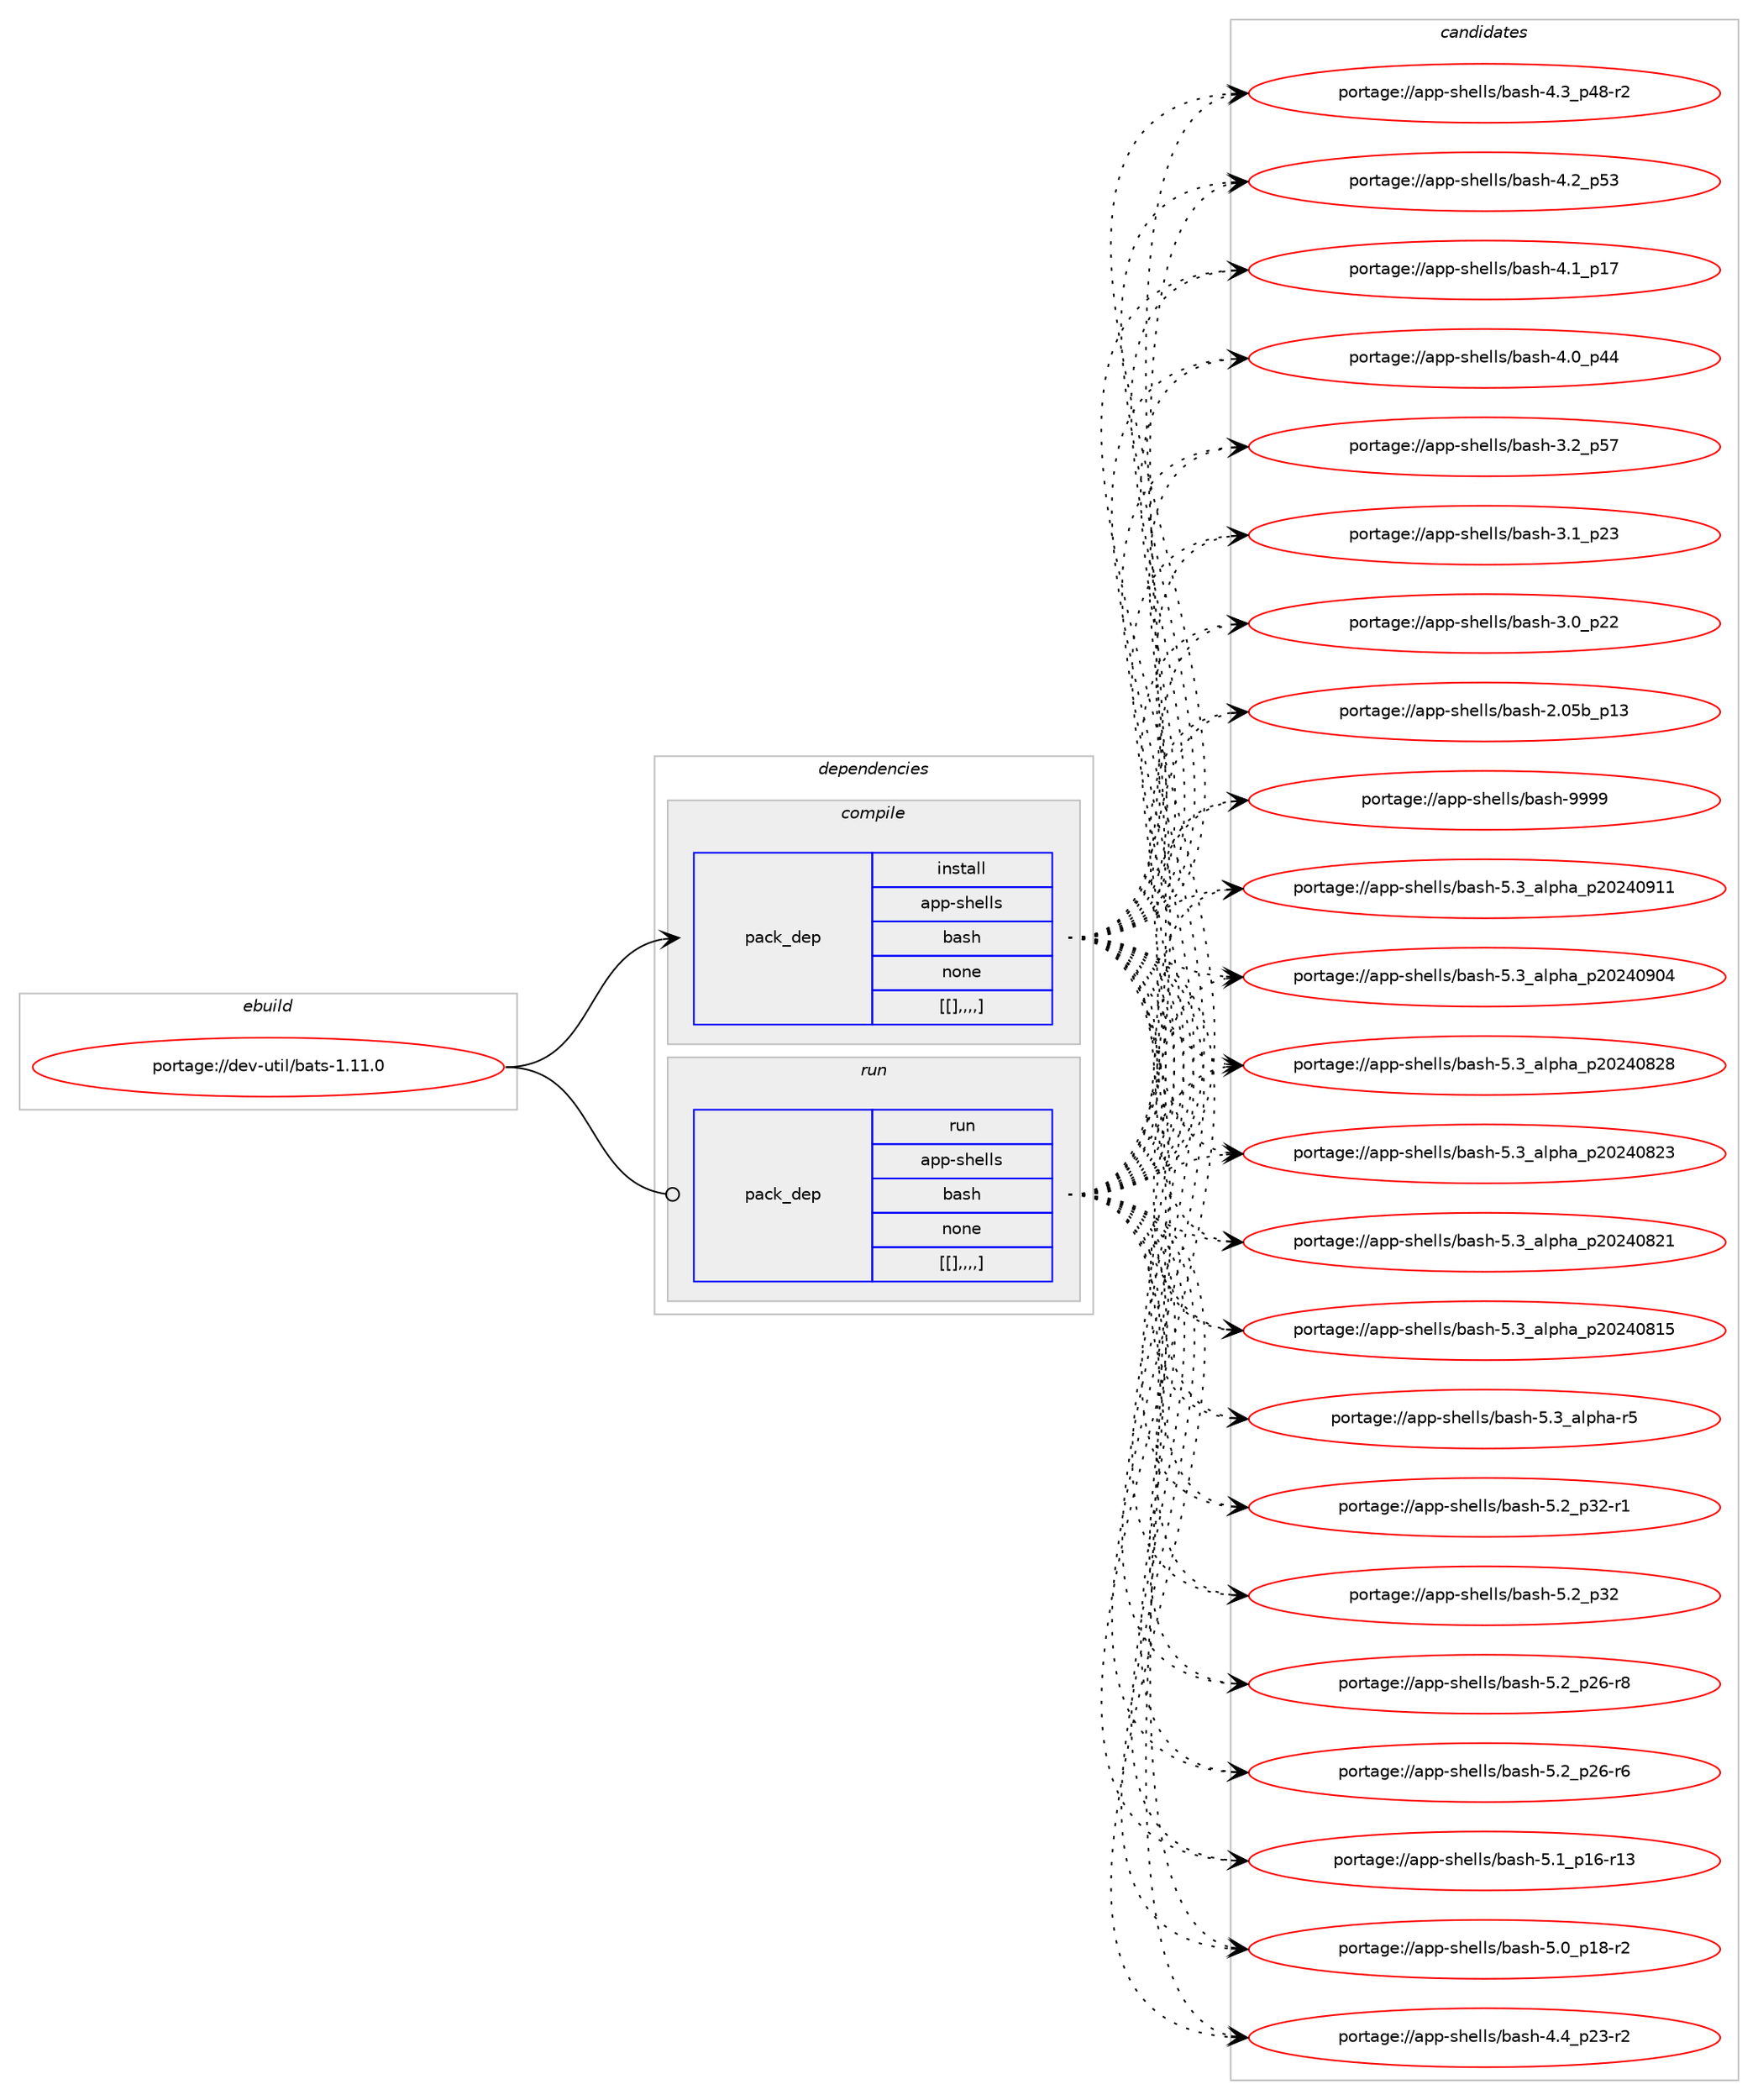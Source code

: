 digraph prolog {

# *************
# Graph options
# *************

newrank=true;
concentrate=true;
compound=true;
graph [rankdir=LR,fontname=Helvetica,fontsize=10,ranksep=1.5];#, ranksep=2.5, nodesep=0.2];
edge  [arrowhead=vee];
node  [fontname=Helvetica,fontsize=10];

# **********
# The ebuild
# **********

subgraph cluster_leftcol {
color=gray;
label=<<i>ebuild</i>>;
id [label="portage://dev-util/bats-1.11.0", color=red, width=4, href="../dev-util/bats-1.11.0.svg"];
}

# ****************
# The dependencies
# ****************

subgraph cluster_midcol {
color=gray;
label=<<i>dependencies</i>>;
subgraph cluster_compile {
fillcolor="#eeeeee";
style=filled;
label=<<i>compile</i>>;
subgraph pack152032 {
dependency214409 [label=<<TABLE BORDER="0" CELLBORDER="1" CELLSPACING="0" CELLPADDING="4" WIDTH="220"><TR><TD ROWSPAN="6" CELLPADDING="30">pack_dep</TD></TR><TR><TD WIDTH="110">install</TD></TR><TR><TD>app-shells</TD></TR><TR><TD>bash</TD></TR><TR><TD>none</TD></TR><TR><TD>[[],,,,]</TD></TR></TABLE>>, shape=none, color=blue];
}
id:e -> dependency214409:w [weight=20,style="solid",arrowhead="vee"];
}
subgraph cluster_compileandrun {
fillcolor="#eeeeee";
style=filled;
label=<<i>compile and run</i>>;
}
subgraph cluster_run {
fillcolor="#eeeeee";
style=filled;
label=<<i>run</i>>;
subgraph pack152033 {
dependency214410 [label=<<TABLE BORDER="0" CELLBORDER="1" CELLSPACING="0" CELLPADDING="4" WIDTH="220"><TR><TD ROWSPAN="6" CELLPADDING="30">pack_dep</TD></TR><TR><TD WIDTH="110">run</TD></TR><TR><TD>app-shells</TD></TR><TR><TD>bash</TD></TR><TR><TD>none</TD></TR><TR><TD>[[],,,,]</TD></TR></TABLE>>, shape=none, color=blue];
}
id:e -> dependency214410:w [weight=20,style="solid",arrowhead="odot"];
}
}

# **************
# The candidates
# **************

subgraph cluster_choices {
rank=same;
color=gray;
label=<<i>candidates</i>>;

subgraph choice152032 {
color=black;
nodesep=1;
choice97112112451151041011081081154798971151044557575757 [label="portage://app-shells/bash-9999", color=red, width=4,href="../app-shells/bash-9999.svg"];
choice971121124511510410110810811547989711510445534651959710811210497951125048505248574949 [label="portage://app-shells/bash-5.3_alpha_p20240911", color=red, width=4,href="../app-shells/bash-5.3_alpha_p20240911.svg"];
choice971121124511510410110810811547989711510445534651959710811210497951125048505248574852 [label="portage://app-shells/bash-5.3_alpha_p20240904", color=red, width=4,href="../app-shells/bash-5.3_alpha_p20240904.svg"];
choice971121124511510410110810811547989711510445534651959710811210497951125048505248565056 [label="portage://app-shells/bash-5.3_alpha_p20240828", color=red, width=4,href="../app-shells/bash-5.3_alpha_p20240828.svg"];
choice971121124511510410110810811547989711510445534651959710811210497951125048505248565051 [label="portage://app-shells/bash-5.3_alpha_p20240823", color=red, width=4,href="../app-shells/bash-5.3_alpha_p20240823.svg"];
choice971121124511510410110810811547989711510445534651959710811210497951125048505248565049 [label="portage://app-shells/bash-5.3_alpha_p20240821", color=red, width=4,href="../app-shells/bash-5.3_alpha_p20240821.svg"];
choice971121124511510410110810811547989711510445534651959710811210497951125048505248564953 [label="portage://app-shells/bash-5.3_alpha_p20240815", color=red, width=4,href="../app-shells/bash-5.3_alpha_p20240815.svg"];
choice9711211245115104101108108115479897115104455346519597108112104974511453 [label="portage://app-shells/bash-5.3_alpha-r5", color=red, width=4,href="../app-shells/bash-5.3_alpha-r5.svg"];
choice9711211245115104101108108115479897115104455346509511251504511449 [label="portage://app-shells/bash-5.2_p32-r1", color=red, width=4,href="../app-shells/bash-5.2_p32-r1.svg"];
choice971121124511510410110810811547989711510445534650951125150 [label="portage://app-shells/bash-5.2_p32", color=red, width=4,href="../app-shells/bash-5.2_p32.svg"];
choice9711211245115104101108108115479897115104455346509511250544511456 [label="portage://app-shells/bash-5.2_p26-r8", color=red, width=4,href="../app-shells/bash-5.2_p26-r8.svg"];
choice9711211245115104101108108115479897115104455346509511250544511454 [label="portage://app-shells/bash-5.2_p26-r6", color=red, width=4,href="../app-shells/bash-5.2_p26-r6.svg"];
choice971121124511510410110810811547989711510445534649951124954451144951 [label="portage://app-shells/bash-5.1_p16-r13", color=red, width=4,href="../app-shells/bash-5.1_p16-r13.svg"];
choice9711211245115104101108108115479897115104455346489511249564511450 [label="portage://app-shells/bash-5.0_p18-r2", color=red, width=4,href="../app-shells/bash-5.0_p18-r2.svg"];
choice9711211245115104101108108115479897115104455246529511250514511450 [label="portage://app-shells/bash-4.4_p23-r2", color=red, width=4,href="../app-shells/bash-4.4_p23-r2.svg"];
choice9711211245115104101108108115479897115104455246519511252564511450 [label="portage://app-shells/bash-4.3_p48-r2", color=red, width=4,href="../app-shells/bash-4.3_p48-r2.svg"];
choice971121124511510410110810811547989711510445524650951125351 [label="portage://app-shells/bash-4.2_p53", color=red, width=4,href="../app-shells/bash-4.2_p53.svg"];
choice971121124511510410110810811547989711510445524649951124955 [label="portage://app-shells/bash-4.1_p17", color=red, width=4,href="../app-shells/bash-4.1_p17.svg"];
choice971121124511510410110810811547989711510445524648951125252 [label="portage://app-shells/bash-4.0_p44", color=red, width=4,href="../app-shells/bash-4.0_p44.svg"];
choice971121124511510410110810811547989711510445514650951125355 [label="portage://app-shells/bash-3.2_p57", color=red, width=4,href="../app-shells/bash-3.2_p57.svg"];
choice971121124511510410110810811547989711510445514649951125051 [label="portage://app-shells/bash-3.1_p23", color=red, width=4,href="../app-shells/bash-3.1_p23.svg"];
choice971121124511510410110810811547989711510445514648951125050 [label="portage://app-shells/bash-3.0_p22", color=red, width=4,href="../app-shells/bash-3.0_p22.svg"];
choice9711211245115104101108108115479897115104455046485398951124951 [label="portage://app-shells/bash-2.05b_p13", color=red, width=4,href="../app-shells/bash-2.05b_p13.svg"];
dependency214409:e -> choice97112112451151041011081081154798971151044557575757:w [style=dotted,weight="100"];
dependency214409:e -> choice971121124511510410110810811547989711510445534651959710811210497951125048505248574949:w [style=dotted,weight="100"];
dependency214409:e -> choice971121124511510410110810811547989711510445534651959710811210497951125048505248574852:w [style=dotted,weight="100"];
dependency214409:e -> choice971121124511510410110810811547989711510445534651959710811210497951125048505248565056:w [style=dotted,weight="100"];
dependency214409:e -> choice971121124511510410110810811547989711510445534651959710811210497951125048505248565051:w [style=dotted,weight="100"];
dependency214409:e -> choice971121124511510410110810811547989711510445534651959710811210497951125048505248565049:w [style=dotted,weight="100"];
dependency214409:e -> choice971121124511510410110810811547989711510445534651959710811210497951125048505248564953:w [style=dotted,weight="100"];
dependency214409:e -> choice9711211245115104101108108115479897115104455346519597108112104974511453:w [style=dotted,weight="100"];
dependency214409:e -> choice9711211245115104101108108115479897115104455346509511251504511449:w [style=dotted,weight="100"];
dependency214409:e -> choice971121124511510410110810811547989711510445534650951125150:w [style=dotted,weight="100"];
dependency214409:e -> choice9711211245115104101108108115479897115104455346509511250544511456:w [style=dotted,weight="100"];
dependency214409:e -> choice9711211245115104101108108115479897115104455346509511250544511454:w [style=dotted,weight="100"];
dependency214409:e -> choice971121124511510410110810811547989711510445534649951124954451144951:w [style=dotted,weight="100"];
dependency214409:e -> choice9711211245115104101108108115479897115104455346489511249564511450:w [style=dotted,weight="100"];
dependency214409:e -> choice9711211245115104101108108115479897115104455246529511250514511450:w [style=dotted,weight="100"];
dependency214409:e -> choice9711211245115104101108108115479897115104455246519511252564511450:w [style=dotted,weight="100"];
dependency214409:e -> choice971121124511510410110810811547989711510445524650951125351:w [style=dotted,weight="100"];
dependency214409:e -> choice971121124511510410110810811547989711510445524649951124955:w [style=dotted,weight="100"];
dependency214409:e -> choice971121124511510410110810811547989711510445524648951125252:w [style=dotted,weight="100"];
dependency214409:e -> choice971121124511510410110810811547989711510445514650951125355:w [style=dotted,weight="100"];
dependency214409:e -> choice971121124511510410110810811547989711510445514649951125051:w [style=dotted,weight="100"];
dependency214409:e -> choice971121124511510410110810811547989711510445514648951125050:w [style=dotted,weight="100"];
dependency214409:e -> choice9711211245115104101108108115479897115104455046485398951124951:w [style=dotted,weight="100"];
}
subgraph choice152033 {
color=black;
nodesep=1;
choice97112112451151041011081081154798971151044557575757 [label="portage://app-shells/bash-9999", color=red, width=4,href="../app-shells/bash-9999.svg"];
choice971121124511510410110810811547989711510445534651959710811210497951125048505248574949 [label="portage://app-shells/bash-5.3_alpha_p20240911", color=red, width=4,href="../app-shells/bash-5.3_alpha_p20240911.svg"];
choice971121124511510410110810811547989711510445534651959710811210497951125048505248574852 [label="portage://app-shells/bash-5.3_alpha_p20240904", color=red, width=4,href="../app-shells/bash-5.3_alpha_p20240904.svg"];
choice971121124511510410110810811547989711510445534651959710811210497951125048505248565056 [label="portage://app-shells/bash-5.3_alpha_p20240828", color=red, width=4,href="../app-shells/bash-5.3_alpha_p20240828.svg"];
choice971121124511510410110810811547989711510445534651959710811210497951125048505248565051 [label="portage://app-shells/bash-5.3_alpha_p20240823", color=red, width=4,href="../app-shells/bash-5.3_alpha_p20240823.svg"];
choice971121124511510410110810811547989711510445534651959710811210497951125048505248565049 [label="portage://app-shells/bash-5.3_alpha_p20240821", color=red, width=4,href="../app-shells/bash-5.3_alpha_p20240821.svg"];
choice971121124511510410110810811547989711510445534651959710811210497951125048505248564953 [label="portage://app-shells/bash-5.3_alpha_p20240815", color=red, width=4,href="../app-shells/bash-5.3_alpha_p20240815.svg"];
choice9711211245115104101108108115479897115104455346519597108112104974511453 [label="portage://app-shells/bash-5.3_alpha-r5", color=red, width=4,href="../app-shells/bash-5.3_alpha-r5.svg"];
choice9711211245115104101108108115479897115104455346509511251504511449 [label="portage://app-shells/bash-5.2_p32-r1", color=red, width=4,href="../app-shells/bash-5.2_p32-r1.svg"];
choice971121124511510410110810811547989711510445534650951125150 [label="portage://app-shells/bash-5.2_p32", color=red, width=4,href="../app-shells/bash-5.2_p32.svg"];
choice9711211245115104101108108115479897115104455346509511250544511456 [label="portage://app-shells/bash-5.2_p26-r8", color=red, width=4,href="../app-shells/bash-5.2_p26-r8.svg"];
choice9711211245115104101108108115479897115104455346509511250544511454 [label="portage://app-shells/bash-5.2_p26-r6", color=red, width=4,href="../app-shells/bash-5.2_p26-r6.svg"];
choice971121124511510410110810811547989711510445534649951124954451144951 [label="portage://app-shells/bash-5.1_p16-r13", color=red, width=4,href="../app-shells/bash-5.1_p16-r13.svg"];
choice9711211245115104101108108115479897115104455346489511249564511450 [label="portage://app-shells/bash-5.0_p18-r2", color=red, width=4,href="../app-shells/bash-5.0_p18-r2.svg"];
choice9711211245115104101108108115479897115104455246529511250514511450 [label="portage://app-shells/bash-4.4_p23-r2", color=red, width=4,href="../app-shells/bash-4.4_p23-r2.svg"];
choice9711211245115104101108108115479897115104455246519511252564511450 [label="portage://app-shells/bash-4.3_p48-r2", color=red, width=4,href="../app-shells/bash-4.3_p48-r2.svg"];
choice971121124511510410110810811547989711510445524650951125351 [label="portage://app-shells/bash-4.2_p53", color=red, width=4,href="../app-shells/bash-4.2_p53.svg"];
choice971121124511510410110810811547989711510445524649951124955 [label="portage://app-shells/bash-4.1_p17", color=red, width=4,href="../app-shells/bash-4.1_p17.svg"];
choice971121124511510410110810811547989711510445524648951125252 [label="portage://app-shells/bash-4.0_p44", color=red, width=4,href="../app-shells/bash-4.0_p44.svg"];
choice971121124511510410110810811547989711510445514650951125355 [label="portage://app-shells/bash-3.2_p57", color=red, width=4,href="../app-shells/bash-3.2_p57.svg"];
choice971121124511510410110810811547989711510445514649951125051 [label="portage://app-shells/bash-3.1_p23", color=red, width=4,href="../app-shells/bash-3.1_p23.svg"];
choice971121124511510410110810811547989711510445514648951125050 [label="portage://app-shells/bash-3.0_p22", color=red, width=4,href="../app-shells/bash-3.0_p22.svg"];
choice9711211245115104101108108115479897115104455046485398951124951 [label="portage://app-shells/bash-2.05b_p13", color=red, width=4,href="../app-shells/bash-2.05b_p13.svg"];
dependency214410:e -> choice97112112451151041011081081154798971151044557575757:w [style=dotted,weight="100"];
dependency214410:e -> choice971121124511510410110810811547989711510445534651959710811210497951125048505248574949:w [style=dotted,weight="100"];
dependency214410:e -> choice971121124511510410110810811547989711510445534651959710811210497951125048505248574852:w [style=dotted,weight="100"];
dependency214410:e -> choice971121124511510410110810811547989711510445534651959710811210497951125048505248565056:w [style=dotted,weight="100"];
dependency214410:e -> choice971121124511510410110810811547989711510445534651959710811210497951125048505248565051:w [style=dotted,weight="100"];
dependency214410:e -> choice971121124511510410110810811547989711510445534651959710811210497951125048505248565049:w [style=dotted,weight="100"];
dependency214410:e -> choice971121124511510410110810811547989711510445534651959710811210497951125048505248564953:w [style=dotted,weight="100"];
dependency214410:e -> choice9711211245115104101108108115479897115104455346519597108112104974511453:w [style=dotted,weight="100"];
dependency214410:e -> choice9711211245115104101108108115479897115104455346509511251504511449:w [style=dotted,weight="100"];
dependency214410:e -> choice971121124511510410110810811547989711510445534650951125150:w [style=dotted,weight="100"];
dependency214410:e -> choice9711211245115104101108108115479897115104455346509511250544511456:w [style=dotted,weight="100"];
dependency214410:e -> choice9711211245115104101108108115479897115104455346509511250544511454:w [style=dotted,weight="100"];
dependency214410:e -> choice971121124511510410110810811547989711510445534649951124954451144951:w [style=dotted,weight="100"];
dependency214410:e -> choice9711211245115104101108108115479897115104455346489511249564511450:w [style=dotted,weight="100"];
dependency214410:e -> choice9711211245115104101108108115479897115104455246529511250514511450:w [style=dotted,weight="100"];
dependency214410:e -> choice9711211245115104101108108115479897115104455246519511252564511450:w [style=dotted,weight="100"];
dependency214410:e -> choice971121124511510410110810811547989711510445524650951125351:w [style=dotted,weight="100"];
dependency214410:e -> choice971121124511510410110810811547989711510445524649951124955:w [style=dotted,weight="100"];
dependency214410:e -> choice971121124511510410110810811547989711510445524648951125252:w [style=dotted,weight="100"];
dependency214410:e -> choice971121124511510410110810811547989711510445514650951125355:w [style=dotted,weight="100"];
dependency214410:e -> choice971121124511510410110810811547989711510445514649951125051:w [style=dotted,weight="100"];
dependency214410:e -> choice971121124511510410110810811547989711510445514648951125050:w [style=dotted,weight="100"];
dependency214410:e -> choice9711211245115104101108108115479897115104455046485398951124951:w [style=dotted,weight="100"];
}
}

}
